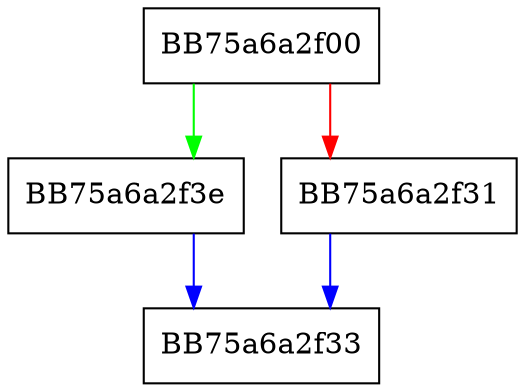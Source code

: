 digraph GetNext {
  node [shape="box"];
  graph [splines=ortho];
  BB75a6a2f00 -> BB75a6a2f3e [color="green"];
  BB75a6a2f00 -> BB75a6a2f31 [color="red"];
  BB75a6a2f31 -> BB75a6a2f33 [color="blue"];
  BB75a6a2f3e -> BB75a6a2f33 [color="blue"];
}